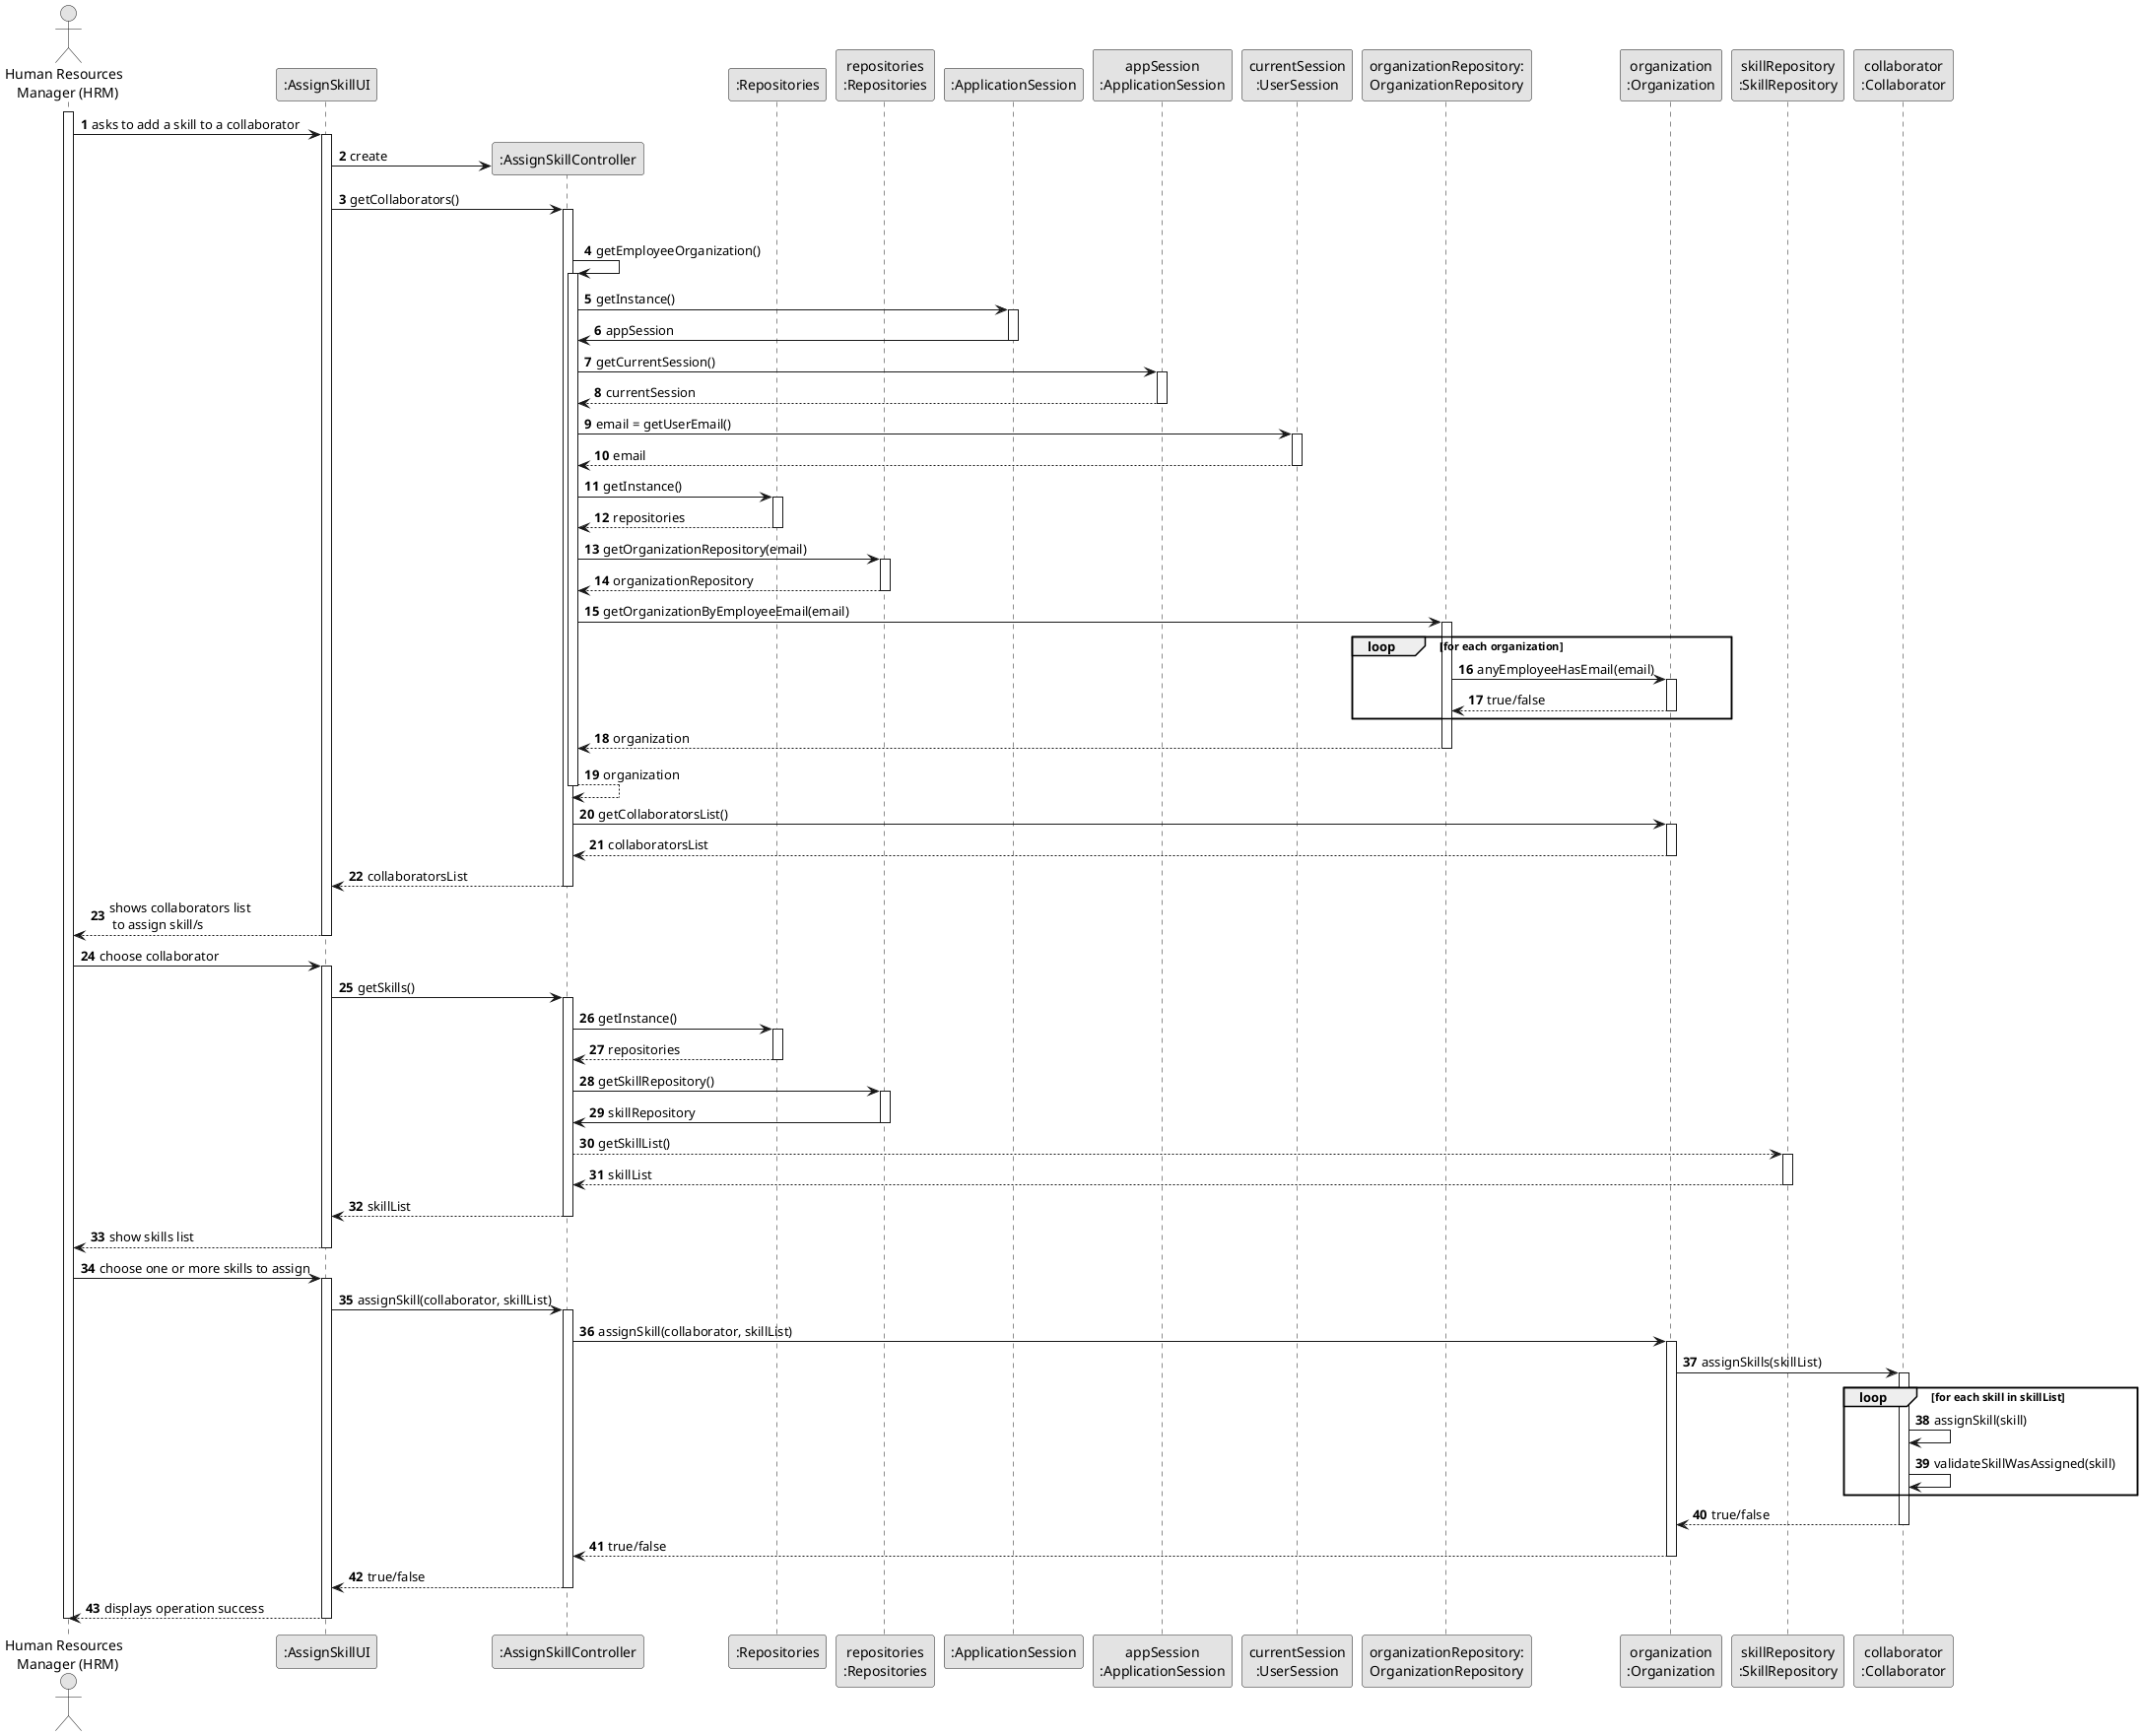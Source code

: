 @startuml
skinparam monochrome true
skinparam packageStyle rectangle
skinparam shadowing false

autonumber

'hide footbox
actor "Human Resources \n Manager (HRM)" as HRM
participant ":AssignSkillUI" as UI
participant ":AssignSkillController" as CTRL
participant ":Repositories" as RepositorySingleton
participant "repositories\n:Repositories" as PLAT
participant ":ApplicationSession" as _APP
participant "appSession\n:ApplicationSession" as APP
participant "currentSession\n:UserSession" as SESSAO
participant "organizationRepository:\nOrganizationRepository" as OrganizationRepository
participant "organization\n:Organization" as ORG
participant "skillRepository\n:SkillRepository" as SkillRepository
participant "collaborator\n:Collaborator" as COLLAB

activate HRM

        HRM -> UI : asks to add a skill to a collaborator

        activate UI


            UI -> CTRL** : create

            UI -> CTRL : getCollaborators()
            activate CTRL

                |||
                CTRL -> CTRL : getEmployeeOrganization()
                activate CTRL

                    CTRL -> _APP: getInstance()
                    activate _APP
                        _APP -> CTRL: appSession
                    deactivate _APP


                    CTRL -> APP: getCurrentSession()
                    activate APP

                        APP --> CTRL: currentSession
                    deactivate APP

                    CTRL -> SESSAO: email = getUserEmail()
                    activate SESSAO

                        SESSAO --> CTRL: email
                    deactivate SESSAO

                    CTRL -> RepositorySingleton: getInstance()
                    activate RepositorySingleton

                    RepositorySingleton --> CTRL: repositories
                    deactivate RepositorySingleton

                    CTRL -> PLAT: getOrganizationRepository(email)
                    activate PLAT

                        PLAT --> CTRL: organizationRepository
                    deactivate PLAT


                    CTRL -> OrganizationRepository: getOrganizationByEmployeeEmail(email)
                    activate OrganizationRepository

                        loop for each organization

                            OrganizationRepository -> ORG : anyEmployeeHasEmail(email)
                            activate ORG

                                 ORG --> OrganizationRepository : true/false
                            deactivate ORG
                        end
                        OrganizationRepository --> CTRL : organization
                    deactivate OrganizationRepository

                    CTRL --> CTRL : organization
                deactivate CTRL

                CTRL -> ORG: getCollaboratorsList()
                activate ORG

                ORG --> CTRL: collaboratorsList
                deactivate ORG

                CTRL --> UI : collaboratorsList
            deactivate CTRL

            UI --> HRM : shows collaborators list\n to assign skill/s
        deactivate UI

    HRM -> UI : choose collaborator
    activate UI

   UI -> CTRL : getSkills()
           activate CTRL

 CTRL -> RepositorySingleton : getInstance()
         activate RepositorySingleton

         RepositorySingleton --> CTRL: repositories
         deactivate RepositorySingleton

         CTRL -> PLAT : getSkillRepository()
         activate PLAT

         PLAT -> CTRL : skillRepository
         deactivate PLAT

         CTRL --> SkillRepository : getSkillList()
         activate SkillRepository

         SkillRepository --> CTRL: skillList
         deactivate SkillRepository

         CTRL --> UI : skillList
         deactivate CTRL

         UI --> HRM : show skills list
         deactivate UI

         HRM -> UI : choose one or more skills to assign
         activate UI

         UI -> CTRL : assignSkill(collaborator, skillList)
         activate CTRL

         CTRL -> ORG : assignSkill(collaborator, skillList)
         activate ORG

         ORG -> COLLAB : assignSkills(skillList)
         activate COLLAB

         loop for each skill in skillList
         COLLAB -> COLLAB :assignSkill(skill)

         COLLAB -> COLLAB :validateSkillWasAssigned(skill)
         end

         COLLAB --> ORG : true/false
         deactivate COLLAB

         ORG --> CTRL : true/false
         deactivate ORG

         CTRL --> UI : true/false
         deactivate CTRL

         UI --> HRM : displays operation success
         deactivate UI

         deactivate HRM

 @enduml